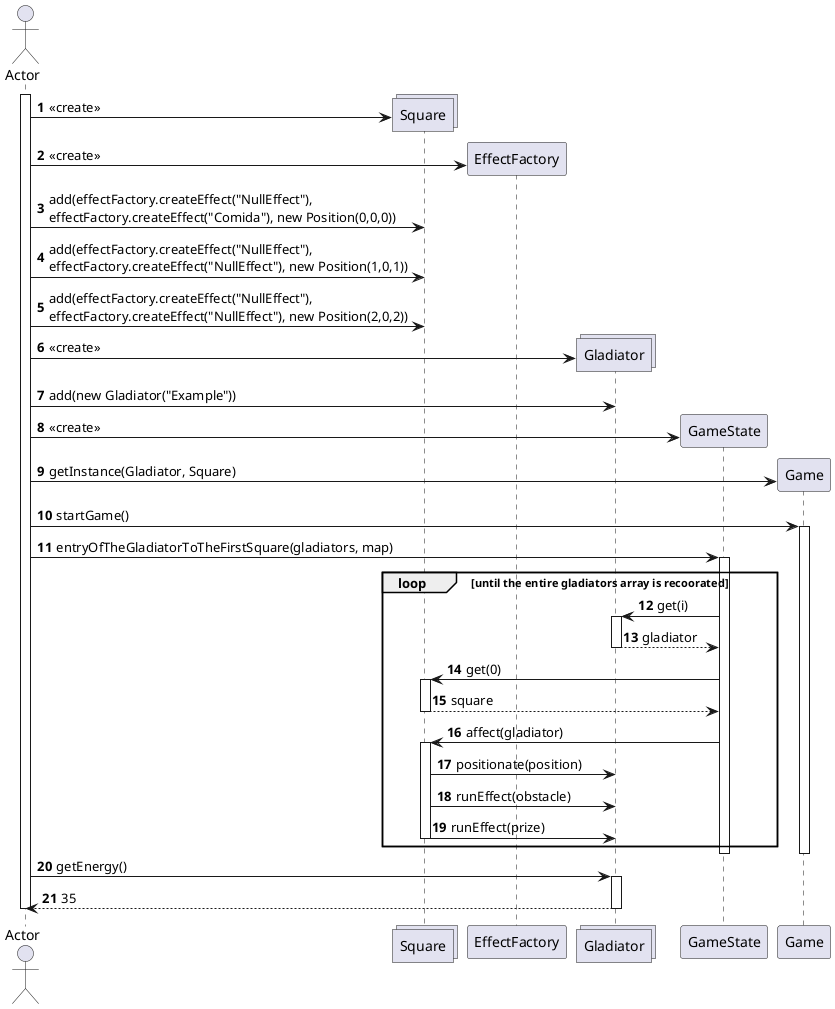 @startuml
autonumber
actor Actor
activate Actor
create collections Square
Actor -> Square: <<create>>
create EffectFactory
Actor -> EffectFactory: <<create>>
Actor -> Square: add(effectFactory.createEffect("NullEffect"),\neffectFactory.createEffect("Comida"), new Position(0,0,0))
Actor -> Square: add(effectFactory.createEffect("NullEffect"),\neffectFactory.createEffect("NullEffect"), new Position(1,0,1))
Actor -> Square: add(effectFactory.createEffect("NullEffect"),\neffectFactory.createEffect("NullEffect"), new Position(2,0,2))

create collections Gladiator
Actor -> Gladiator: <<create>>
Actor -> Gladiator: add(new Gladiator("Example"))

create GameState
Actor -> GameState: <<create>>

create Game
Actor -> Game: getInstance(Gladiator, Square)

Actor -> Game: startGame()
activate Game
    Actor -> GameState: entryOfTheGladiatorToTheFirstSquare(gladiators, map)
    activate GameState
        loop until the entire gladiators array is recoorated
            GameState -> Gladiator: get(i)
            activate Gladiator
            Gladiator --> GameState: gladiator
            deactivate Gladiator
            GameState -> Square: get(0)
            activate Square
            Square --> GameState: square
            deactivate Square
            GameState -> Square: affect(gladiator)
            activate Square
            Square -> Gladiator: positionate(position)
            Square -> Gladiator: runEffect(obstacle)
            Square -> Gladiator: runEffect(prize)
            deactivate Square
        end loop
    deactivate GameState
deactivate Game

Actor -> Gladiator: getEnergy()
activate Gladiator
    Gladiator --> Actor: 35
deactivate Gladiator
deactivate Actor
@enduml